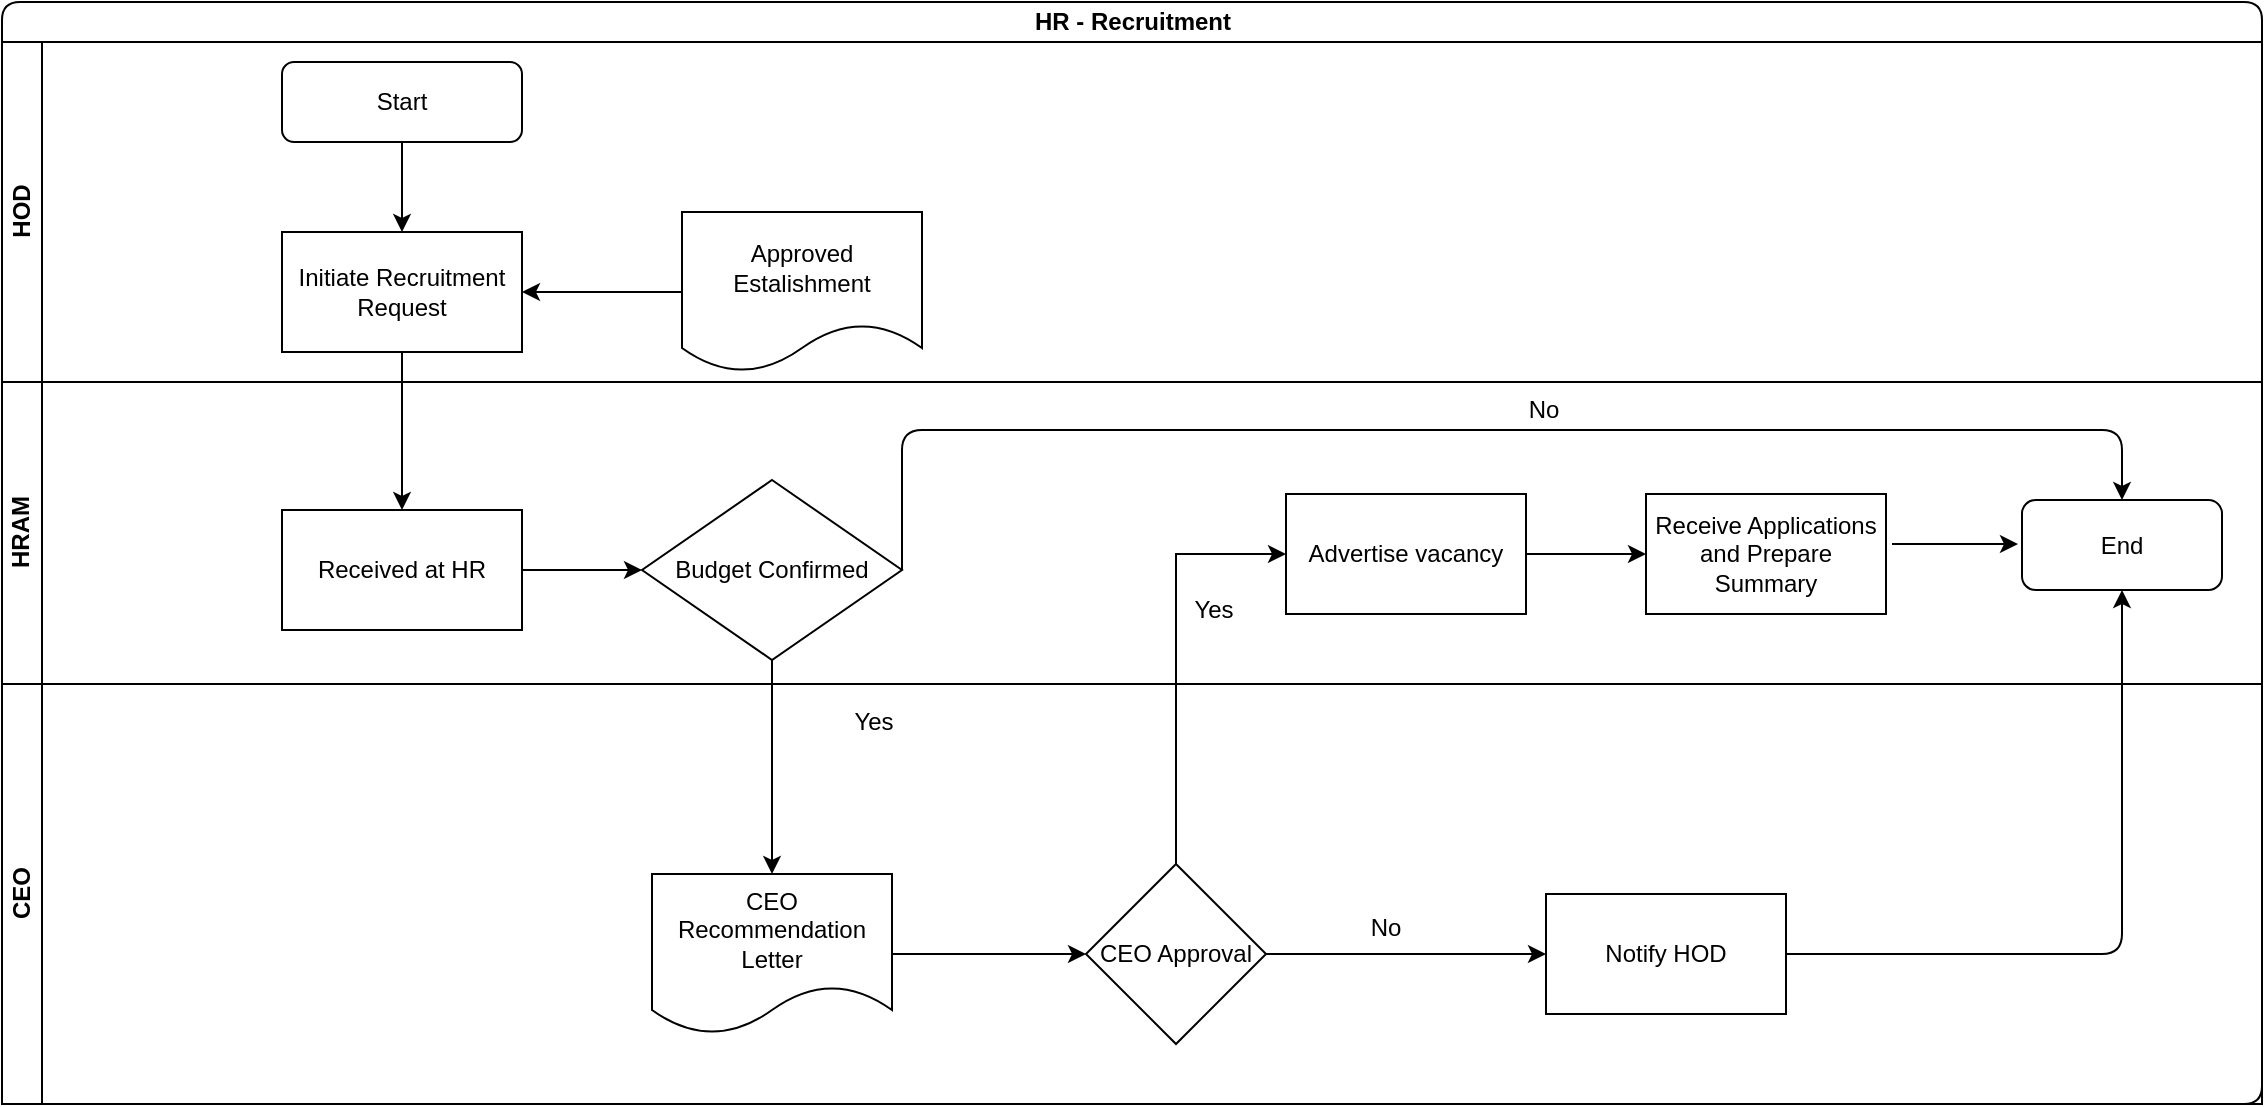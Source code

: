 <mxfile version="13.5.8" type="github">
  <diagram id="C5RBs43oDa-KdzZeNtuy" name="Page-1">
    <mxGraphModel dx="1038" dy="581" grid="1" gridSize="10" guides="1" tooltips="1" connect="1" arrows="1" fold="1" page="1" pageScale="1" pageWidth="1169" pageHeight="827" math="0" shadow="0">
      <root>
        <mxCell id="WIyWlLk6GJQsqaUBKTNV-0" />
        <mxCell id="WIyWlLk6GJQsqaUBKTNV-1" parent="WIyWlLk6GJQsqaUBKTNV-0" />
        <mxCell id="2buUgK_nAZZ5S6zsy4tR-50" value="" style="edgeStyle=orthogonalEdgeStyle;rounded=0;orthogonalLoop=1;jettySize=auto;html=1;entryX=0.5;entryY=0;entryDx=0;entryDy=0;" edge="1" parent="WIyWlLk6GJQsqaUBKTNV-1" source="WIyWlLk6GJQsqaUBKTNV-3" target="2buUgK_nAZZ5S6zsy4tR-51">
          <mxGeometry relative="1" as="geometry">
            <mxPoint x="220" y="200" as="targetPoint" />
          </mxGeometry>
        </mxCell>
        <mxCell id="WIyWlLk6GJQsqaUBKTNV-3" value="Start" style="rounded=1;whiteSpace=wrap;html=1;fontSize=12;glass=0;strokeWidth=1;shadow=0;" parent="WIyWlLk6GJQsqaUBKTNV-1" vertex="1">
          <mxGeometry x="160" y="80" width="120" height="40" as="geometry" />
        </mxCell>
        <mxCell id="2buUgK_nAZZ5S6zsy4tR-28" value="Yes" style="text;html=1;strokeColor=none;fillColor=none;align=center;verticalAlign=middle;whiteSpace=wrap;rounded=0;" vertex="1" parent="WIyWlLk6GJQsqaUBKTNV-1">
          <mxGeometry x="436" y="400" width="40" height="20" as="geometry" />
        </mxCell>
        <mxCell id="2buUgK_nAZZ5S6zsy4tR-43" value="HR - Recruitment" style="swimlane;html=1;childLayout=stackLayout;resizeParent=1;resizeParentMax=0;horizontal=1;startSize=20;horizontalStack=0;rounded=1;align=center;" vertex="1" parent="WIyWlLk6GJQsqaUBKTNV-1">
          <mxGeometry x="20" y="50" width="1130" height="551" as="geometry" />
        </mxCell>
        <mxCell id="2buUgK_nAZZ5S6zsy4tR-44" value="HOD" style="swimlane;html=1;startSize=20;horizontal=0;" vertex="1" parent="2buUgK_nAZZ5S6zsy4tR-43">
          <mxGeometry y="20" width="1130" height="170" as="geometry" />
        </mxCell>
        <mxCell id="2buUgK_nAZZ5S6zsy4tR-13" value="Receive Applications and Prepare Summary" style="whiteSpace=wrap;html=1;" vertex="1" parent="2buUgK_nAZZ5S6zsy4tR-44">
          <mxGeometry x="822" y="226" width="120" height="60" as="geometry" />
        </mxCell>
        <mxCell id="2buUgK_nAZZ5S6zsy4tR-11" value="Advertise vacancy" style="whiteSpace=wrap;html=1;" vertex="1" parent="2buUgK_nAZZ5S6zsy4tR-44">
          <mxGeometry x="642" y="226" width="120" height="60" as="geometry" />
        </mxCell>
        <object label="Initiate Recruitment Request" id="2buUgK_nAZZ5S6zsy4tR-51">
          <mxCell style="rounded=0;whiteSpace=wrap;html=1;" vertex="1" parent="2buUgK_nAZZ5S6zsy4tR-44">
            <mxGeometry x="140" y="95" width="120" height="60" as="geometry" />
          </mxCell>
        </object>
        <mxCell id="2buUgK_nAZZ5S6zsy4tR-14" value="" style="edgeStyle=orthogonalEdgeStyle;rounded=0;orthogonalLoop=1;jettySize=auto;html=1;" edge="1" parent="2buUgK_nAZZ5S6zsy4tR-44" source="2buUgK_nAZZ5S6zsy4tR-11" target="2buUgK_nAZZ5S6zsy4tR-13">
          <mxGeometry relative="1" as="geometry" />
        </mxCell>
        <mxCell id="2buUgK_nAZZ5S6zsy4tR-45" value="HRAM" style="swimlane;html=1;startSize=20;horizontal=0;" vertex="1" parent="2buUgK_nAZZ5S6zsy4tR-43">
          <mxGeometry y="190" width="1130" height="151" as="geometry" />
        </mxCell>
        <mxCell id="2buUgK_nAZZ5S6zsy4tR-29" value="" style="edgeStyle=orthogonalEdgeStyle;rounded=0;orthogonalLoop=1;jettySize=auto;html=1;" edge="1" parent="2buUgK_nAZZ5S6zsy4tR-45" source="2buUgK_nAZZ5S6zsy4tR-0" target="2buUgK_nAZZ5S6zsy4tR-3">
          <mxGeometry relative="1" as="geometry" />
        </mxCell>
        <mxCell id="2buUgK_nAZZ5S6zsy4tR-63" value="" style="endArrow=classic;html=1;exitX=1;exitY=0.5;exitDx=0;exitDy=0;entryX=0.5;entryY=0;entryDx=0;entryDy=0;" edge="1" parent="2buUgK_nAZZ5S6zsy4tR-45" source="2buUgK_nAZZ5S6zsy4tR-3" target="2buUgK_nAZZ5S6zsy4tR-60">
          <mxGeometry width="50" height="50" relative="1" as="geometry">
            <mxPoint x="1010" y="91.5" as="sourcePoint" />
            <mxPoint x="1060" y="41.5" as="targetPoint" />
            <Array as="points">
              <mxPoint x="450" y="24" />
              <mxPoint x="630" y="24" />
              <mxPoint x="840" y="24" />
              <mxPoint x="1060" y="24" />
            </Array>
          </mxGeometry>
        </mxCell>
        <mxCell id="2buUgK_nAZZ5S6zsy4tR-60" value="End" style="rounded=1;whiteSpace=wrap;html=1;align=center;" vertex="1" parent="2buUgK_nAZZ5S6zsy4tR-45">
          <mxGeometry x="1010" y="59" width="100" height="45" as="geometry" />
        </mxCell>
        <mxCell id="2buUgK_nAZZ5S6zsy4tR-3" value="Budget Confirmed" style="rhombus;whiteSpace=wrap;html=1;" vertex="1" parent="2buUgK_nAZZ5S6zsy4tR-45">
          <mxGeometry x="320" y="49" width="130" height="90" as="geometry" />
        </mxCell>
        <object label="Received at HR" id="2buUgK_nAZZ5S6zsy4tR-0">
          <mxCell style="rounded=0;whiteSpace=wrap;html=1;" vertex="1" parent="2buUgK_nAZZ5S6zsy4tR-45">
            <mxGeometry x="140" y="64" width="120" height="60" as="geometry" />
          </mxCell>
        </object>
        <mxCell id="2buUgK_nAZZ5S6zsy4tR-17" value="Yes" style="text;html=1;strokeColor=none;fillColor=none;align=center;verticalAlign=middle;whiteSpace=wrap;rounded=0;" vertex="1" parent="2buUgK_nAZZ5S6zsy4tR-45">
          <mxGeometry x="586" y="104" width="40" height="20" as="geometry" />
        </mxCell>
        <mxCell id="2buUgK_nAZZ5S6zsy4tR-58" value="" style="endArrow=classic;html=1;entryX=0.5;entryY=0;entryDx=0;entryDy=0;exitX=0.5;exitY=1;exitDx=0;exitDy=0;" edge="1" parent="2buUgK_nAZZ5S6zsy4tR-43" source="2buUgK_nAZZ5S6zsy4tR-51" target="2buUgK_nAZZ5S6zsy4tR-0">
          <mxGeometry width="50" height="50" relative="1" as="geometry">
            <mxPoint x="200" y="180" as="sourcePoint" />
            <mxPoint x="400" y="330" as="targetPoint" />
          </mxGeometry>
        </mxCell>
        <mxCell id="2buUgK_nAZZ5S6zsy4tR-7" value="" style="edgeStyle=orthogonalEdgeStyle;rounded=0;orthogonalLoop=1;jettySize=auto;html=1;" edge="1" parent="2buUgK_nAZZ5S6zsy4tR-43" source="2buUgK_nAZZ5S6zsy4tR-3" target="2buUgK_nAZZ5S6zsy4tR-6">
          <mxGeometry relative="1" as="geometry" />
        </mxCell>
        <mxCell id="2buUgK_nAZZ5S6zsy4tR-12" value="" style="edgeStyle=orthogonalEdgeStyle;rounded=0;orthogonalLoop=1;jettySize=auto;html=1;" edge="1" parent="2buUgK_nAZZ5S6zsy4tR-43" source="2buUgK_nAZZ5S6zsy4tR-8" target="2buUgK_nAZZ5S6zsy4tR-11">
          <mxGeometry relative="1" as="geometry">
            <Array as="points">
              <mxPoint x="587" y="276" />
            </Array>
          </mxGeometry>
        </mxCell>
        <mxCell id="2buUgK_nAZZ5S6zsy4tR-46" value="CEO" style="swimlane;html=1;startSize=20;horizontal=0;" vertex="1" parent="2buUgK_nAZZ5S6zsy4tR-43">
          <mxGeometry y="341" width="1130" height="210" as="geometry">
            <mxRectangle y="310" width="1130" height="20" as="alternateBounds" />
          </mxGeometry>
        </mxCell>
        <mxCell id="2buUgK_nAZZ5S6zsy4tR-10" value="" style="edgeStyle=orthogonalEdgeStyle;rounded=0;orthogonalLoop=1;jettySize=auto;html=1;exitX=1;exitY=0.5;exitDx=0;exitDy=0;" edge="1" parent="2buUgK_nAZZ5S6zsy4tR-46" source="2buUgK_nAZZ5S6zsy4tR-6" target="2buUgK_nAZZ5S6zsy4tR-8">
          <mxGeometry relative="1" as="geometry">
            <mxPoint x="600" y="10" as="sourcePoint" />
          </mxGeometry>
        </mxCell>
        <mxCell id="2buUgK_nAZZ5S6zsy4tR-32" value="No" style="text;html=1;strokeColor=none;fillColor=none;align=center;verticalAlign=middle;whiteSpace=wrap;rounded=0;" vertex="1" parent="2buUgK_nAZZ5S6zsy4tR-46">
          <mxGeometry x="672" y="112" width="40" height="20" as="geometry" />
        </mxCell>
        <mxCell id="2buUgK_nAZZ5S6zsy4tR-18" value="Notify HOD" style="whiteSpace=wrap;html=1;" vertex="1" parent="2buUgK_nAZZ5S6zsy4tR-46">
          <mxGeometry x="772" y="105" width="120" height="60" as="geometry" />
        </mxCell>
        <mxCell id="2buUgK_nAZZ5S6zsy4tR-8" value="CEO Approval" style="rhombus;whiteSpace=wrap;html=1;" vertex="1" parent="2buUgK_nAZZ5S6zsy4tR-46">
          <mxGeometry x="542" y="90" width="90" height="90" as="geometry" />
        </mxCell>
        <mxCell id="2buUgK_nAZZ5S6zsy4tR-6" value="CEO Recommendation Letter" style="shape=document;whiteSpace=wrap;html=1;boundedLbl=1;" vertex="1" parent="2buUgK_nAZZ5S6zsy4tR-46">
          <mxGeometry x="325" y="95" width="120" height="80" as="geometry" />
        </mxCell>
        <mxCell id="2buUgK_nAZZ5S6zsy4tR-19" value="" style="edgeStyle=orthogonalEdgeStyle;rounded=0;orthogonalLoop=1;jettySize=auto;html=1;" edge="1" parent="2buUgK_nAZZ5S6zsy4tR-46" source="2buUgK_nAZZ5S6zsy4tR-8" target="2buUgK_nAZZ5S6zsy4tR-18">
          <mxGeometry relative="1" as="geometry" />
        </mxCell>
        <mxCell id="2buUgK_nAZZ5S6zsy4tR-61" value="" style="endArrow=classic;html=1;entryX=0.5;entryY=1;entryDx=0;entryDy=0;exitX=1;exitY=0.5;exitDx=0;exitDy=0;" edge="1" parent="2buUgK_nAZZ5S6zsy4tR-43" source="2buUgK_nAZZ5S6zsy4tR-18" target="2buUgK_nAZZ5S6zsy4tR-60">
          <mxGeometry width="50" height="50" relative="1" as="geometry">
            <mxPoint x="960" y="435" as="sourcePoint" />
            <mxPoint x="1010" y="385" as="targetPoint" />
            <Array as="points">
              <mxPoint x="1060" y="476" />
            </Array>
          </mxGeometry>
        </mxCell>
        <mxCell id="2buUgK_nAZZ5S6zsy4tR-52" value="Approved Estalishment" style="shape=document;whiteSpace=wrap;html=1;boundedLbl=1;rounded=0;" vertex="1" parent="WIyWlLk6GJQsqaUBKTNV-1">
          <mxGeometry x="360" y="155" width="120" height="80" as="geometry" />
        </mxCell>
        <mxCell id="2buUgK_nAZZ5S6zsy4tR-56" value="" style="edgeStyle=orthogonalEdgeStyle;rounded=0;orthogonalLoop=1;jettySize=auto;html=1;entryX=1;entryY=0.5;entryDx=0;entryDy=0;exitX=0;exitY=0.5;exitDx=0;exitDy=0;" edge="1" parent="WIyWlLk6GJQsqaUBKTNV-1" source="2buUgK_nAZZ5S6zsy4tR-52" target="2buUgK_nAZZ5S6zsy4tR-51">
          <mxGeometry relative="1" as="geometry">
            <mxPoint x="320" y="210" as="sourcePoint" />
          </mxGeometry>
        </mxCell>
        <mxCell id="2buUgK_nAZZ5S6zsy4tR-62" value="" style="edgeStyle=orthogonalEdgeStyle;rounded=0;orthogonalLoop=1;jettySize=auto;html=1;" edge="1" parent="WIyWlLk6GJQsqaUBKTNV-1">
          <mxGeometry relative="1" as="geometry">
            <mxPoint x="965" y="321" as="sourcePoint" />
            <mxPoint x="1028" y="321" as="targetPoint" />
          </mxGeometry>
        </mxCell>
        <mxCell id="2buUgK_nAZZ5S6zsy4tR-68" value="No" style="text;html=1;strokeColor=none;fillColor=none;align=center;verticalAlign=middle;whiteSpace=wrap;rounded=0;" vertex="1" parent="WIyWlLk6GJQsqaUBKTNV-1">
          <mxGeometry x="771" y="244" width="40" height="20" as="geometry" />
        </mxCell>
      </root>
    </mxGraphModel>
  </diagram>
</mxfile>
